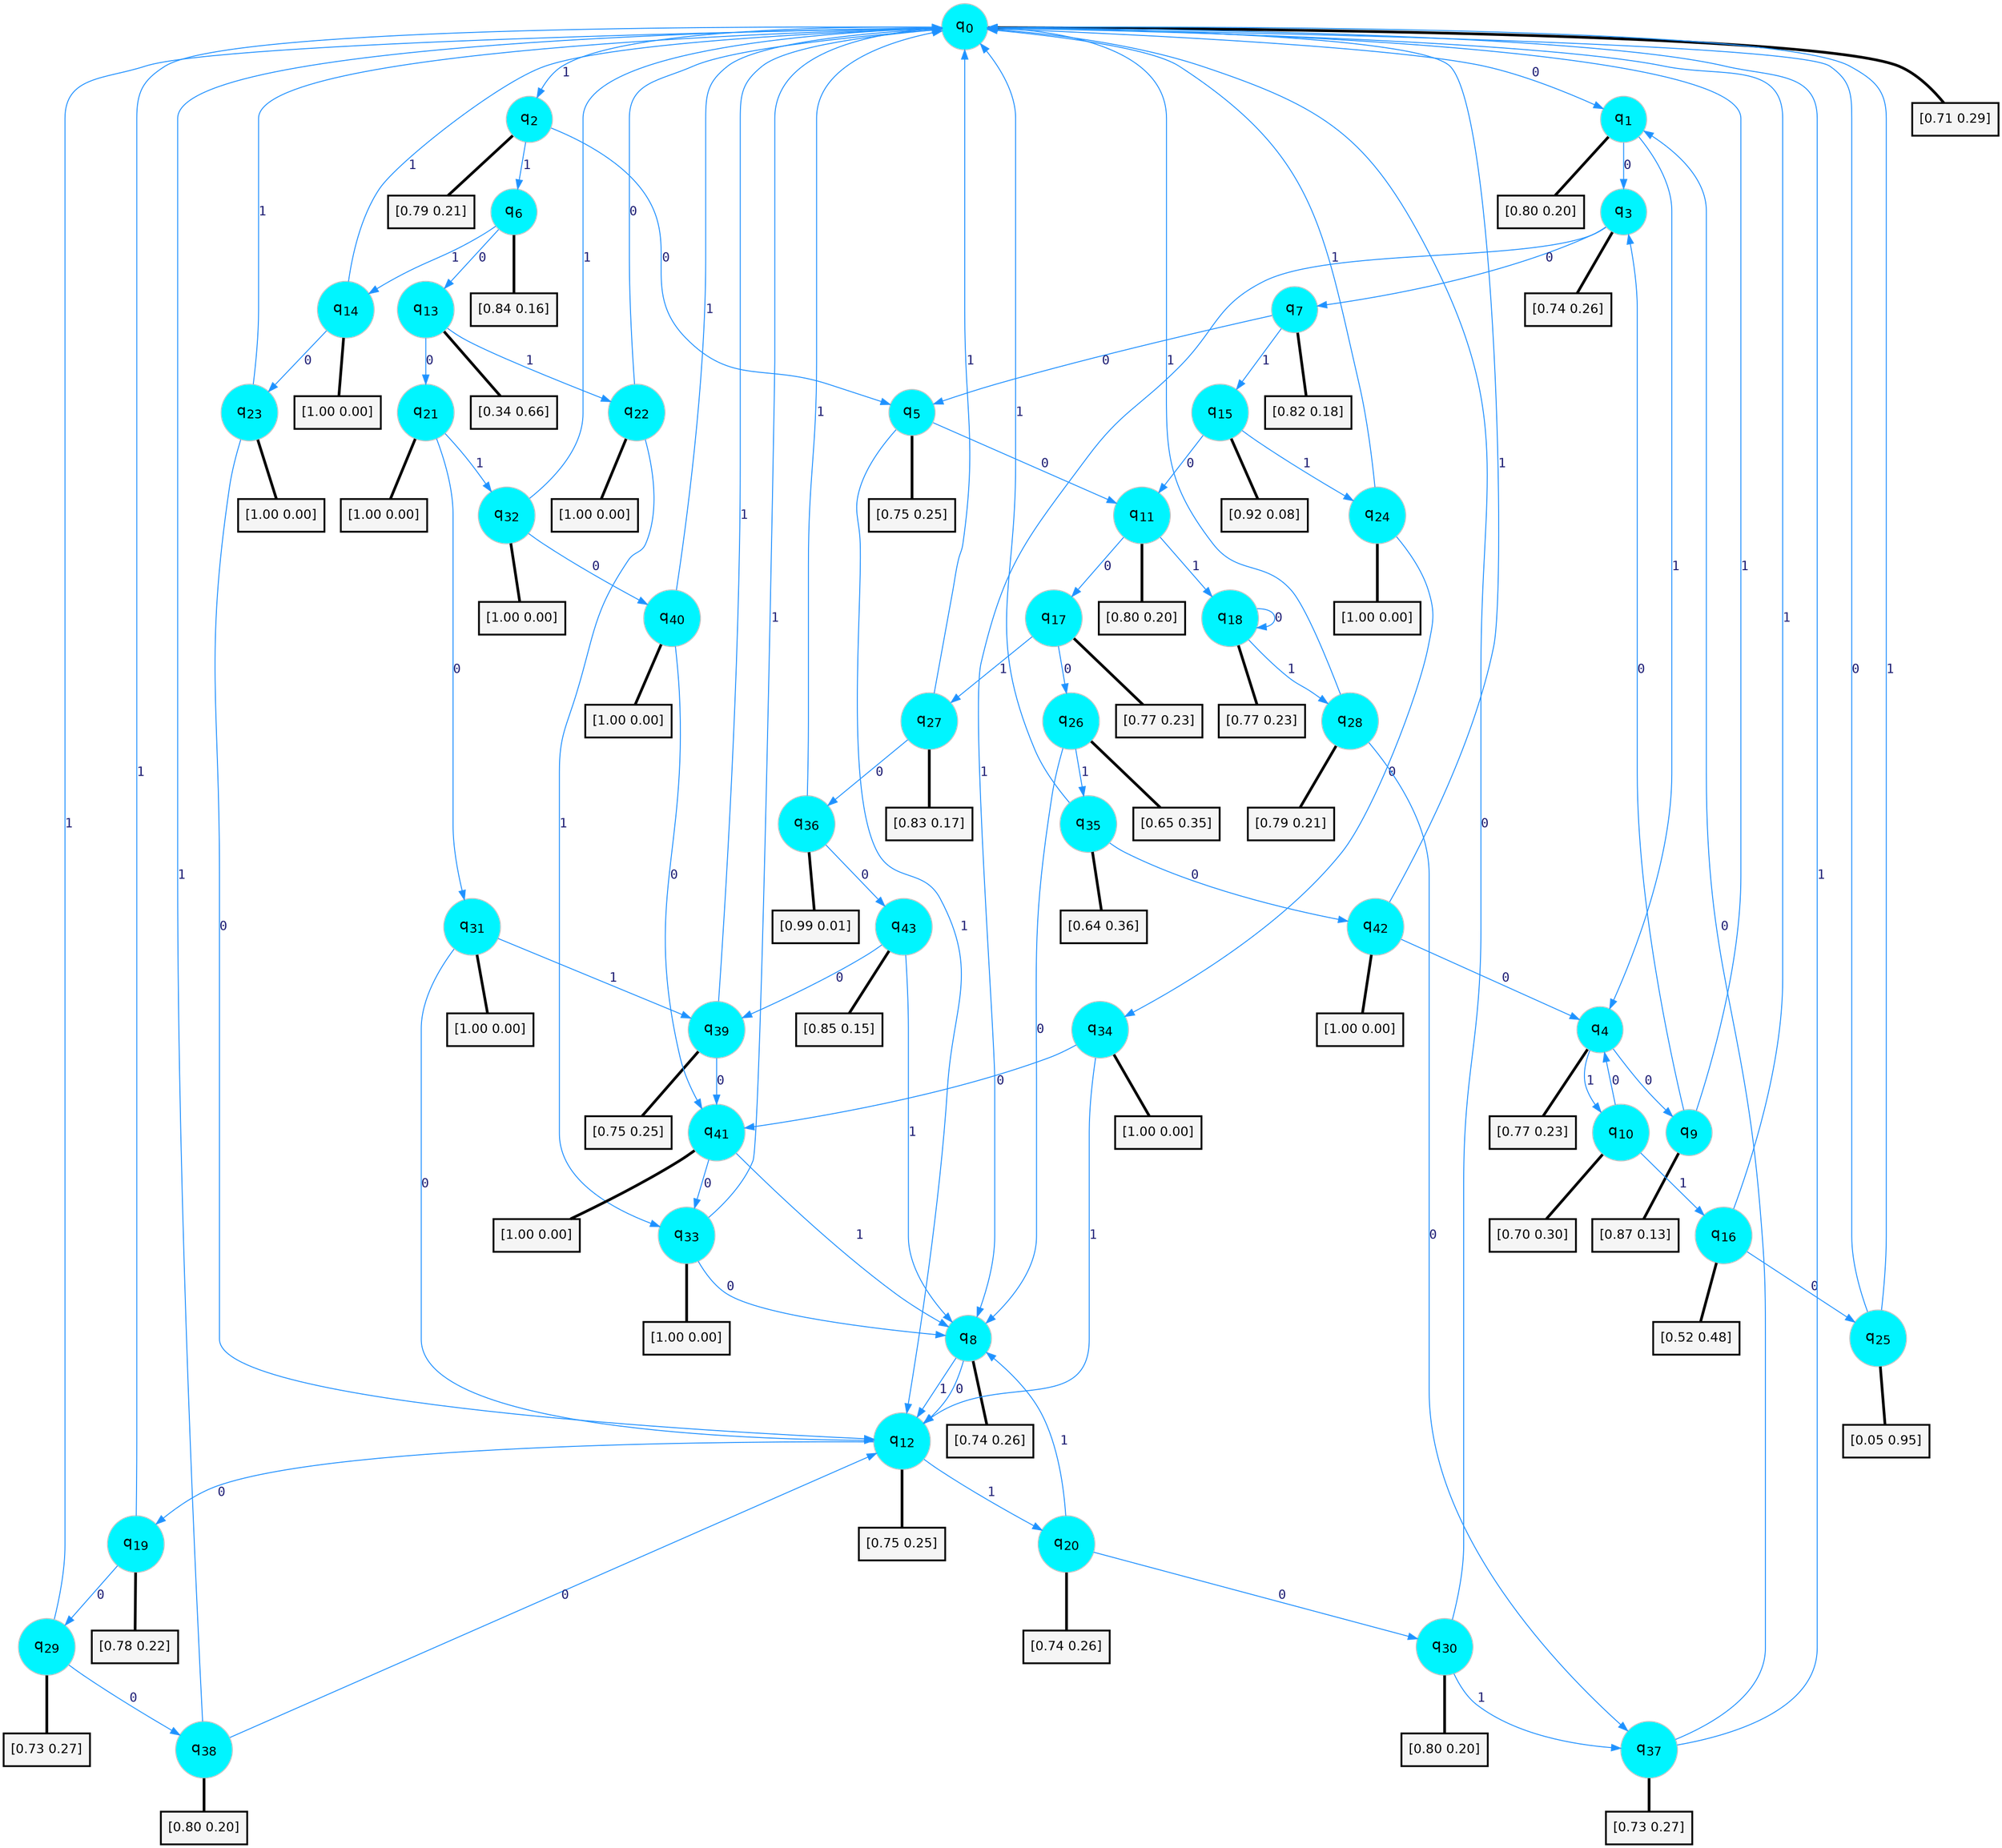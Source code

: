 digraph G {
graph [
bgcolor=transparent, dpi=300, rankdir=TD, size="40,25"];
node [
color=gray, fillcolor=turquoise1, fontcolor=black, fontname=Helvetica, fontsize=16, fontweight=bold, shape=circle, style=filled];
edge [
arrowsize=1, color=dodgerblue1, fontcolor=midnightblue, fontname=courier, fontweight=bold, penwidth=1, style=solid, weight=20];
0[label=<q<SUB>0</SUB>>];
1[label=<q<SUB>1</SUB>>];
2[label=<q<SUB>2</SUB>>];
3[label=<q<SUB>3</SUB>>];
4[label=<q<SUB>4</SUB>>];
5[label=<q<SUB>5</SUB>>];
6[label=<q<SUB>6</SUB>>];
7[label=<q<SUB>7</SUB>>];
8[label=<q<SUB>8</SUB>>];
9[label=<q<SUB>9</SUB>>];
10[label=<q<SUB>10</SUB>>];
11[label=<q<SUB>11</SUB>>];
12[label=<q<SUB>12</SUB>>];
13[label=<q<SUB>13</SUB>>];
14[label=<q<SUB>14</SUB>>];
15[label=<q<SUB>15</SUB>>];
16[label=<q<SUB>16</SUB>>];
17[label=<q<SUB>17</SUB>>];
18[label=<q<SUB>18</SUB>>];
19[label=<q<SUB>19</SUB>>];
20[label=<q<SUB>20</SUB>>];
21[label=<q<SUB>21</SUB>>];
22[label=<q<SUB>22</SUB>>];
23[label=<q<SUB>23</SUB>>];
24[label=<q<SUB>24</SUB>>];
25[label=<q<SUB>25</SUB>>];
26[label=<q<SUB>26</SUB>>];
27[label=<q<SUB>27</SUB>>];
28[label=<q<SUB>28</SUB>>];
29[label=<q<SUB>29</SUB>>];
30[label=<q<SUB>30</SUB>>];
31[label=<q<SUB>31</SUB>>];
32[label=<q<SUB>32</SUB>>];
33[label=<q<SUB>33</SUB>>];
34[label=<q<SUB>34</SUB>>];
35[label=<q<SUB>35</SUB>>];
36[label=<q<SUB>36</SUB>>];
37[label=<q<SUB>37</SUB>>];
38[label=<q<SUB>38</SUB>>];
39[label=<q<SUB>39</SUB>>];
40[label=<q<SUB>40</SUB>>];
41[label=<q<SUB>41</SUB>>];
42[label=<q<SUB>42</SUB>>];
43[label=<q<SUB>43</SUB>>];
44[label="[0.71 0.29]", shape=box,fontcolor=black, fontname=Helvetica, fontsize=14, penwidth=2, fillcolor=whitesmoke,color=black];
45[label="[0.80 0.20]", shape=box,fontcolor=black, fontname=Helvetica, fontsize=14, penwidth=2, fillcolor=whitesmoke,color=black];
46[label="[0.79 0.21]", shape=box,fontcolor=black, fontname=Helvetica, fontsize=14, penwidth=2, fillcolor=whitesmoke,color=black];
47[label="[0.74 0.26]", shape=box,fontcolor=black, fontname=Helvetica, fontsize=14, penwidth=2, fillcolor=whitesmoke,color=black];
48[label="[0.77 0.23]", shape=box,fontcolor=black, fontname=Helvetica, fontsize=14, penwidth=2, fillcolor=whitesmoke,color=black];
49[label="[0.75 0.25]", shape=box,fontcolor=black, fontname=Helvetica, fontsize=14, penwidth=2, fillcolor=whitesmoke,color=black];
50[label="[0.84 0.16]", shape=box,fontcolor=black, fontname=Helvetica, fontsize=14, penwidth=2, fillcolor=whitesmoke,color=black];
51[label="[0.82 0.18]", shape=box,fontcolor=black, fontname=Helvetica, fontsize=14, penwidth=2, fillcolor=whitesmoke,color=black];
52[label="[0.74 0.26]", shape=box,fontcolor=black, fontname=Helvetica, fontsize=14, penwidth=2, fillcolor=whitesmoke,color=black];
53[label="[0.87 0.13]", shape=box,fontcolor=black, fontname=Helvetica, fontsize=14, penwidth=2, fillcolor=whitesmoke,color=black];
54[label="[0.70 0.30]", shape=box,fontcolor=black, fontname=Helvetica, fontsize=14, penwidth=2, fillcolor=whitesmoke,color=black];
55[label="[0.80 0.20]", shape=box,fontcolor=black, fontname=Helvetica, fontsize=14, penwidth=2, fillcolor=whitesmoke,color=black];
56[label="[0.75 0.25]", shape=box,fontcolor=black, fontname=Helvetica, fontsize=14, penwidth=2, fillcolor=whitesmoke,color=black];
57[label="[0.34 0.66]", shape=box,fontcolor=black, fontname=Helvetica, fontsize=14, penwidth=2, fillcolor=whitesmoke,color=black];
58[label="[1.00 0.00]", shape=box,fontcolor=black, fontname=Helvetica, fontsize=14, penwidth=2, fillcolor=whitesmoke,color=black];
59[label="[0.92 0.08]", shape=box,fontcolor=black, fontname=Helvetica, fontsize=14, penwidth=2, fillcolor=whitesmoke,color=black];
60[label="[0.52 0.48]", shape=box,fontcolor=black, fontname=Helvetica, fontsize=14, penwidth=2, fillcolor=whitesmoke,color=black];
61[label="[0.77 0.23]", shape=box,fontcolor=black, fontname=Helvetica, fontsize=14, penwidth=2, fillcolor=whitesmoke,color=black];
62[label="[0.77 0.23]", shape=box,fontcolor=black, fontname=Helvetica, fontsize=14, penwidth=2, fillcolor=whitesmoke,color=black];
63[label="[0.78 0.22]", shape=box,fontcolor=black, fontname=Helvetica, fontsize=14, penwidth=2, fillcolor=whitesmoke,color=black];
64[label="[0.74 0.26]", shape=box,fontcolor=black, fontname=Helvetica, fontsize=14, penwidth=2, fillcolor=whitesmoke,color=black];
65[label="[1.00 0.00]", shape=box,fontcolor=black, fontname=Helvetica, fontsize=14, penwidth=2, fillcolor=whitesmoke,color=black];
66[label="[1.00 0.00]", shape=box,fontcolor=black, fontname=Helvetica, fontsize=14, penwidth=2, fillcolor=whitesmoke,color=black];
67[label="[1.00 0.00]", shape=box,fontcolor=black, fontname=Helvetica, fontsize=14, penwidth=2, fillcolor=whitesmoke,color=black];
68[label="[1.00 0.00]", shape=box,fontcolor=black, fontname=Helvetica, fontsize=14, penwidth=2, fillcolor=whitesmoke,color=black];
69[label="[0.05 0.95]", shape=box,fontcolor=black, fontname=Helvetica, fontsize=14, penwidth=2, fillcolor=whitesmoke,color=black];
70[label="[0.65 0.35]", shape=box,fontcolor=black, fontname=Helvetica, fontsize=14, penwidth=2, fillcolor=whitesmoke,color=black];
71[label="[0.83 0.17]", shape=box,fontcolor=black, fontname=Helvetica, fontsize=14, penwidth=2, fillcolor=whitesmoke,color=black];
72[label="[0.79 0.21]", shape=box,fontcolor=black, fontname=Helvetica, fontsize=14, penwidth=2, fillcolor=whitesmoke,color=black];
73[label="[0.73 0.27]", shape=box,fontcolor=black, fontname=Helvetica, fontsize=14, penwidth=2, fillcolor=whitesmoke,color=black];
74[label="[0.80 0.20]", shape=box,fontcolor=black, fontname=Helvetica, fontsize=14, penwidth=2, fillcolor=whitesmoke,color=black];
75[label="[1.00 0.00]", shape=box,fontcolor=black, fontname=Helvetica, fontsize=14, penwidth=2, fillcolor=whitesmoke,color=black];
76[label="[1.00 0.00]", shape=box,fontcolor=black, fontname=Helvetica, fontsize=14, penwidth=2, fillcolor=whitesmoke,color=black];
77[label="[1.00 0.00]", shape=box,fontcolor=black, fontname=Helvetica, fontsize=14, penwidth=2, fillcolor=whitesmoke,color=black];
78[label="[1.00 0.00]", shape=box,fontcolor=black, fontname=Helvetica, fontsize=14, penwidth=2, fillcolor=whitesmoke,color=black];
79[label="[0.64 0.36]", shape=box,fontcolor=black, fontname=Helvetica, fontsize=14, penwidth=2, fillcolor=whitesmoke,color=black];
80[label="[0.99 0.01]", shape=box,fontcolor=black, fontname=Helvetica, fontsize=14, penwidth=2, fillcolor=whitesmoke,color=black];
81[label="[0.73 0.27]", shape=box,fontcolor=black, fontname=Helvetica, fontsize=14, penwidth=2, fillcolor=whitesmoke,color=black];
82[label="[0.80 0.20]", shape=box,fontcolor=black, fontname=Helvetica, fontsize=14, penwidth=2, fillcolor=whitesmoke,color=black];
83[label="[0.75 0.25]", shape=box,fontcolor=black, fontname=Helvetica, fontsize=14, penwidth=2, fillcolor=whitesmoke,color=black];
84[label="[1.00 0.00]", shape=box,fontcolor=black, fontname=Helvetica, fontsize=14, penwidth=2, fillcolor=whitesmoke,color=black];
85[label="[1.00 0.00]", shape=box,fontcolor=black, fontname=Helvetica, fontsize=14, penwidth=2, fillcolor=whitesmoke,color=black];
86[label="[1.00 0.00]", shape=box,fontcolor=black, fontname=Helvetica, fontsize=14, penwidth=2, fillcolor=whitesmoke,color=black];
87[label="[0.85 0.15]", shape=box,fontcolor=black, fontname=Helvetica, fontsize=14, penwidth=2, fillcolor=whitesmoke,color=black];
0->1 [label=0];
0->2 [label=1];
0->44 [arrowhead=none, penwidth=3,color=black];
1->3 [label=0];
1->4 [label=1];
1->45 [arrowhead=none, penwidth=3,color=black];
2->5 [label=0];
2->6 [label=1];
2->46 [arrowhead=none, penwidth=3,color=black];
3->7 [label=0];
3->8 [label=1];
3->47 [arrowhead=none, penwidth=3,color=black];
4->9 [label=0];
4->10 [label=1];
4->48 [arrowhead=none, penwidth=3,color=black];
5->11 [label=0];
5->12 [label=1];
5->49 [arrowhead=none, penwidth=3,color=black];
6->13 [label=0];
6->14 [label=1];
6->50 [arrowhead=none, penwidth=3,color=black];
7->5 [label=0];
7->15 [label=1];
7->51 [arrowhead=none, penwidth=3,color=black];
8->12 [label=0];
8->12 [label=1];
8->52 [arrowhead=none, penwidth=3,color=black];
9->3 [label=0];
9->0 [label=1];
9->53 [arrowhead=none, penwidth=3,color=black];
10->4 [label=0];
10->16 [label=1];
10->54 [arrowhead=none, penwidth=3,color=black];
11->17 [label=0];
11->18 [label=1];
11->55 [arrowhead=none, penwidth=3,color=black];
12->19 [label=0];
12->20 [label=1];
12->56 [arrowhead=none, penwidth=3,color=black];
13->21 [label=0];
13->22 [label=1];
13->57 [arrowhead=none, penwidth=3,color=black];
14->23 [label=0];
14->0 [label=1];
14->58 [arrowhead=none, penwidth=3,color=black];
15->11 [label=0];
15->24 [label=1];
15->59 [arrowhead=none, penwidth=3,color=black];
16->25 [label=0];
16->0 [label=1];
16->60 [arrowhead=none, penwidth=3,color=black];
17->26 [label=0];
17->27 [label=1];
17->61 [arrowhead=none, penwidth=3,color=black];
18->18 [label=0];
18->28 [label=1];
18->62 [arrowhead=none, penwidth=3,color=black];
19->29 [label=0];
19->0 [label=1];
19->63 [arrowhead=none, penwidth=3,color=black];
20->30 [label=0];
20->8 [label=1];
20->64 [arrowhead=none, penwidth=3,color=black];
21->31 [label=0];
21->32 [label=1];
21->65 [arrowhead=none, penwidth=3,color=black];
22->0 [label=0];
22->33 [label=1];
22->66 [arrowhead=none, penwidth=3,color=black];
23->12 [label=0];
23->0 [label=1];
23->67 [arrowhead=none, penwidth=3,color=black];
24->34 [label=0];
24->0 [label=1];
24->68 [arrowhead=none, penwidth=3,color=black];
25->0 [label=0];
25->0 [label=1];
25->69 [arrowhead=none, penwidth=3,color=black];
26->8 [label=0];
26->35 [label=1];
26->70 [arrowhead=none, penwidth=3,color=black];
27->36 [label=0];
27->0 [label=1];
27->71 [arrowhead=none, penwidth=3,color=black];
28->37 [label=0];
28->0 [label=1];
28->72 [arrowhead=none, penwidth=3,color=black];
29->38 [label=0];
29->0 [label=1];
29->73 [arrowhead=none, penwidth=3,color=black];
30->0 [label=0];
30->37 [label=1];
30->74 [arrowhead=none, penwidth=3,color=black];
31->12 [label=0];
31->39 [label=1];
31->75 [arrowhead=none, penwidth=3,color=black];
32->40 [label=0];
32->0 [label=1];
32->76 [arrowhead=none, penwidth=3,color=black];
33->8 [label=0];
33->0 [label=1];
33->77 [arrowhead=none, penwidth=3,color=black];
34->41 [label=0];
34->12 [label=1];
34->78 [arrowhead=none, penwidth=3,color=black];
35->42 [label=0];
35->0 [label=1];
35->79 [arrowhead=none, penwidth=3,color=black];
36->43 [label=0];
36->0 [label=1];
36->80 [arrowhead=none, penwidth=3,color=black];
37->1 [label=0];
37->0 [label=1];
37->81 [arrowhead=none, penwidth=3,color=black];
38->12 [label=0];
38->0 [label=1];
38->82 [arrowhead=none, penwidth=3,color=black];
39->41 [label=0];
39->0 [label=1];
39->83 [arrowhead=none, penwidth=3,color=black];
40->41 [label=0];
40->0 [label=1];
40->84 [arrowhead=none, penwidth=3,color=black];
41->33 [label=0];
41->8 [label=1];
41->85 [arrowhead=none, penwidth=3,color=black];
42->4 [label=0];
42->0 [label=1];
42->86 [arrowhead=none, penwidth=3,color=black];
43->39 [label=0];
43->8 [label=1];
43->87 [arrowhead=none, penwidth=3,color=black];
}
